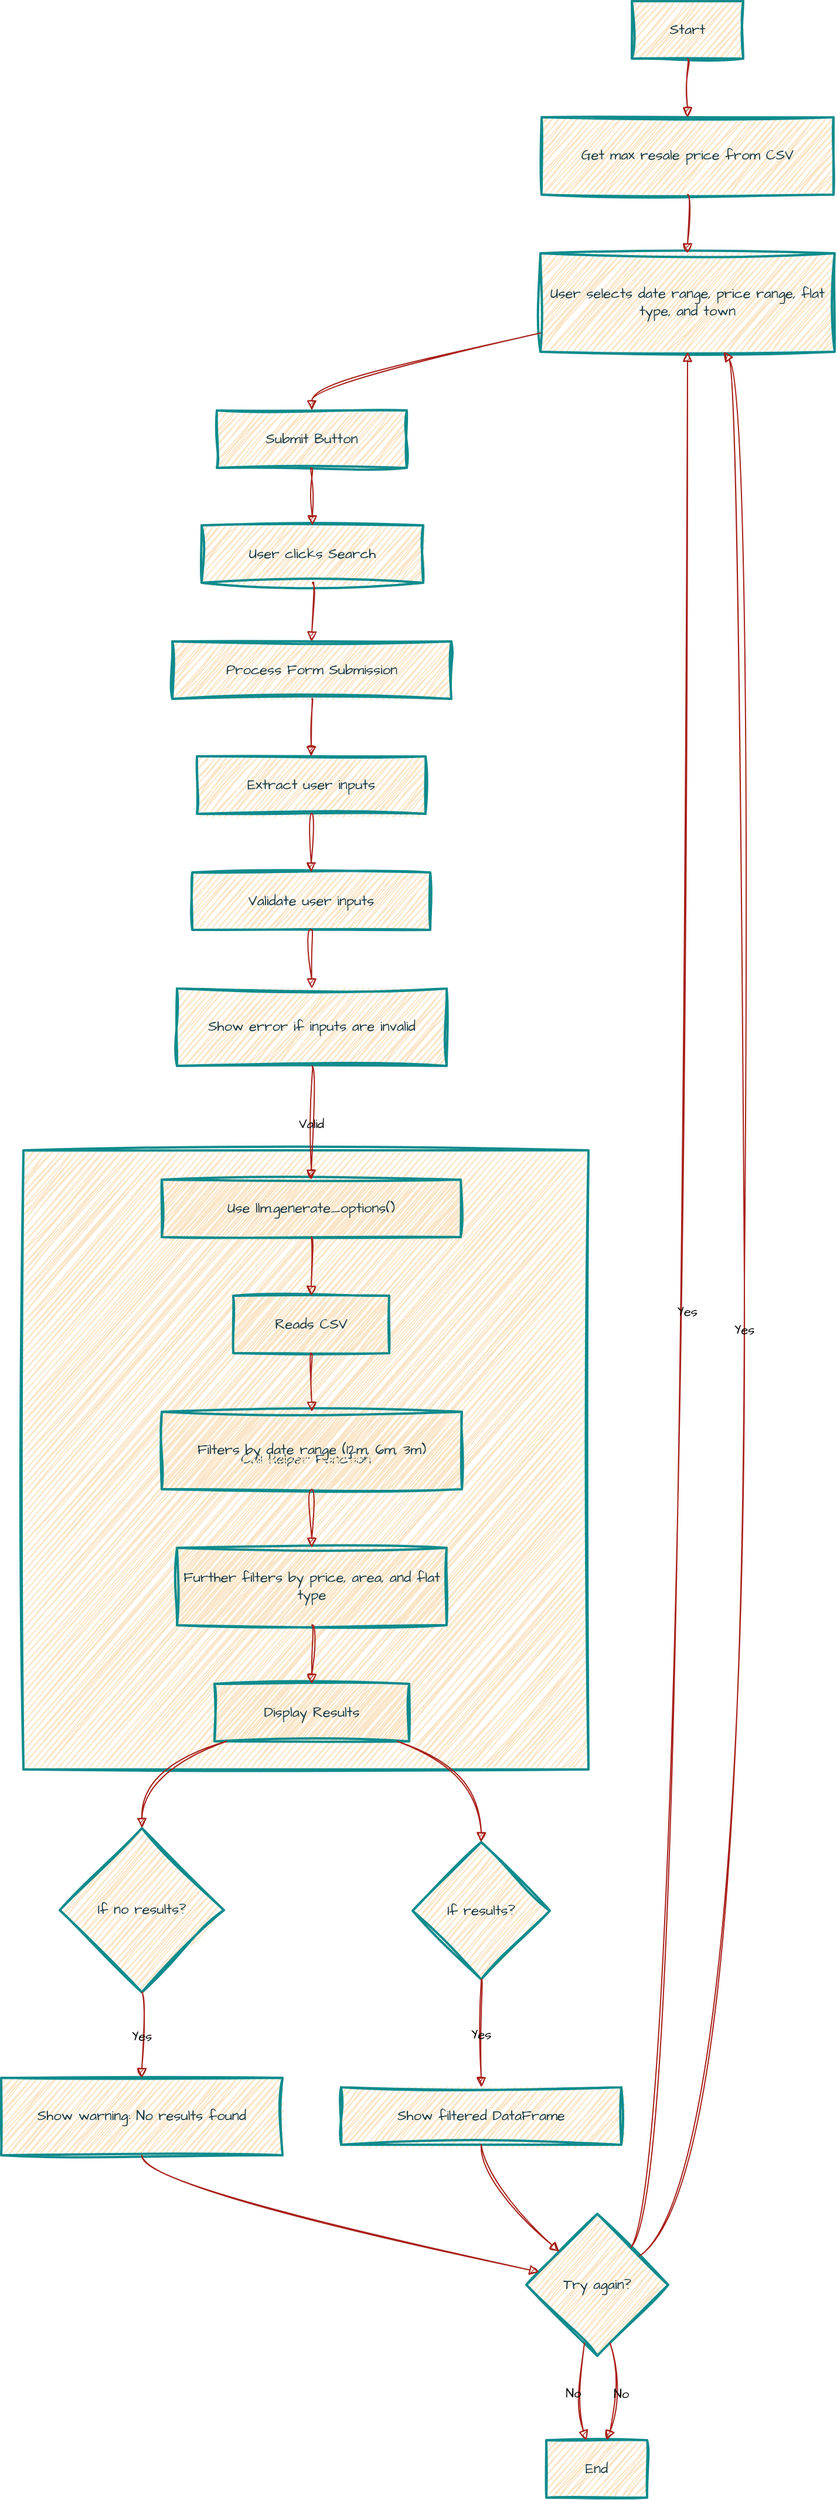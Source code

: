 <mxfile version="24.7.17">
  <diagram name="Page-1" id="BmjxwgZo7AhaH6XkmUSx">
    <mxGraphModel dx="954" dy="541" grid="1" gridSize="10" guides="1" tooltips="1" connect="1" arrows="1" fold="1" page="1" pageScale="1" pageWidth="827" pageHeight="1169" math="0" shadow="0">
      <root>
        <mxCell id="0" />
        <mxCell id="1" parent="0" />
        <mxCell id="qNmPbjIGTYpMyp21aEeo-276" value="Call Helper Function" style="whiteSpace=wrap;strokeWidth=2;sketch=1;hachureGap=4;jiggle=2;curveFitting=1;fontFamily=Architects Daughter;fontSource=https%3A%2F%2Ffonts.googleapis.com%2Fcss%3Ffamily%3DArchitects%2BDaughter;labelBackgroundColor=none;fillColor=#FAE5C7;strokeColor=#0F8B8D;fontColor=#143642;" vertex="1" parent="1">
          <mxGeometry x="79" y="1710" width="482" height="528" as="geometry" />
        </mxCell>
        <mxCell id="qNmPbjIGTYpMyp21aEeo-277" value="Start" style="whiteSpace=wrap;strokeWidth=2;sketch=1;hachureGap=4;jiggle=2;curveFitting=1;fontFamily=Architects Daughter;fontSource=https%3A%2F%2Ffonts.googleapis.com%2Fcss%3Ffamily%3DArchitects%2BDaughter;labelBackgroundColor=none;fillColor=#FAE5C7;strokeColor=#0F8B8D;fontColor=#143642;" vertex="1" parent="1">
          <mxGeometry x="598" y="730" width="95" height="49" as="geometry" />
        </mxCell>
        <mxCell id="qNmPbjIGTYpMyp21aEeo-278" value="Get max resale price from CSV" style="whiteSpace=wrap;strokeWidth=2;sketch=1;hachureGap=4;jiggle=2;curveFitting=1;fontFamily=Architects Daughter;fontSource=https%3A%2F%2Ffonts.googleapis.com%2Fcss%3Ffamily%3DArchitects%2BDaughter;labelBackgroundColor=none;fillColor=#FAE5C7;strokeColor=#0F8B8D;fontColor=#143642;" vertex="1" parent="1">
          <mxGeometry x="521" y="829" width="249" height="66" as="geometry" />
        </mxCell>
        <mxCell id="qNmPbjIGTYpMyp21aEeo-279" value="User selects date range, price range, flat type, and town" style="whiteSpace=wrap;strokeWidth=2;sketch=1;hachureGap=4;jiggle=2;curveFitting=1;fontFamily=Architects Daughter;fontSource=https%3A%2F%2Ffonts.googleapis.com%2Fcss%3Ffamily%3DArchitects%2BDaughter;labelBackgroundColor=none;fillColor=#FAE5C7;strokeColor=#0F8B8D;fontColor=#143642;" vertex="1" parent="1">
          <mxGeometry x="520" y="945" width="251" height="84" as="geometry" />
        </mxCell>
        <mxCell id="qNmPbjIGTYpMyp21aEeo-280" value="Submit Button" style="whiteSpace=wrap;strokeWidth=2;sketch=1;hachureGap=4;jiggle=2;curveFitting=1;fontFamily=Architects Daughter;fontSource=https%3A%2F%2Ffonts.googleapis.com%2Fcss%3Ffamily%3DArchitects%2BDaughter;labelBackgroundColor=none;fillColor=#FAE5C7;strokeColor=#0F8B8D;fontColor=#143642;" vertex="1" parent="1">
          <mxGeometry x="244" y="1079" width="162" height="49" as="geometry" />
        </mxCell>
        <mxCell id="qNmPbjIGTYpMyp21aEeo-281" value="User clicks Search" style="whiteSpace=wrap;strokeWidth=2;sketch=1;hachureGap=4;jiggle=2;curveFitting=1;fontFamily=Architects Daughter;fontSource=https%3A%2F%2Ffonts.googleapis.com%2Fcss%3Ffamily%3DArchitects%2BDaughter;labelBackgroundColor=none;fillColor=#FAE5C7;strokeColor=#0F8B8D;fontColor=#143642;" vertex="1" parent="1">
          <mxGeometry x="231" y="1177" width="189" height="49" as="geometry" />
        </mxCell>
        <mxCell id="qNmPbjIGTYpMyp21aEeo-282" value="Process Form Submission" style="whiteSpace=wrap;strokeWidth=2;sketch=1;hachureGap=4;jiggle=2;curveFitting=1;fontFamily=Architects Daughter;fontSource=https%3A%2F%2Ffonts.googleapis.com%2Fcss%3Ffamily%3DArchitects%2BDaughter;labelBackgroundColor=none;fillColor=#FAE5C7;strokeColor=#0F8B8D;fontColor=#143642;" vertex="1" parent="1">
          <mxGeometry x="206" y="1276" width="238" height="49" as="geometry" />
        </mxCell>
        <mxCell id="qNmPbjIGTYpMyp21aEeo-283" value="Extract user inputs" style="whiteSpace=wrap;strokeWidth=2;sketch=1;hachureGap=4;jiggle=2;curveFitting=1;fontFamily=Architects Daughter;fontSource=https%3A%2F%2Ffonts.googleapis.com%2Fcss%3Ffamily%3DArchitects%2BDaughter;labelBackgroundColor=none;fillColor=#FAE5C7;strokeColor=#0F8B8D;fontColor=#143642;" vertex="1" parent="1">
          <mxGeometry x="227" y="1374" width="195" height="49" as="geometry" />
        </mxCell>
        <mxCell id="qNmPbjIGTYpMyp21aEeo-284" value="Validate user inputs" style="whiteSpace=wrap;strokeWidth=2;sketch=1;hachureGap=4;jiggle=2;curveFitting=1;fontFamily=Architects Daughter;fontSource=https%3A%2F%2Ffonts.googleapis.com%2Fcss%3Ffamily%3DArchitects%2BDaughter;labelBackgroundColor=none;fillColor=#FAE5C7;strokeColor=#0F8B8D;fontColor=#143642;" vertex="1" parent="1">
          <mxGeometry x="223" y="1473" width="203" height="49" as="geometry" />
        </mxCell>
        <mxCell id="qNmPbjIGTYpMyp21aEeo-285" value="Show error if inputs are invalid" style="whiteSpace=wrap;strokeWidth=2;sketch=1;hachureGap=4;jiggle=2;curveFitting=1;fontFamily=Architects Daughter;fontSource=https%3A%2F%2Ffonts.googleapis.com%2Fcss%3Ffamily%3DArchitects%2BDaughter;labelBackgroundColor=none;fillColor=#FAE5C7;strokeColor=#0F8B8D;fontColor=#143642;" vertex="1" parent="1">
          <mxGeometry x="210" y="1572" width="230" height="66" as="geometry" />
        </mxCell>
        <mxCell id="qNmPbjIGTYpMyp21aEeo-286" value="Use llm.generate_options()" style="whiteSpace=wrap;strokeWidth=2;sketch=1;hachureGap=4;jiggle=2;curveFitting=1;fontFamily=Architects Daughter;fontSource=https%3A%2F%2Ffonts.googleapis.com%2Fcss%3Ffamily%3DArchitects%2BDaughter;labelBackgroundColor=none;fillColor=#FAE5C7;strokeColor=#0F8B8D;fontColor=#143642;" vertex="1" parent="1">
          <mxGeometry x="197" y="1735" width="255" height="49" as="geometry" />
        </mxCell>
        <mxCell id="qNmPbjIGTYpMyp21aEeo-287" value="Reads CSV" style="whiteSpace=wrap;strokeWidth=2;sketch=1;hachureGap=4;jiggle=2;curveFitting=1;fontFamily=Architects Daughter;fontSource=https%3A%2F%2Ffonts.googleapis.com%2Fcss%3Ffamily%3DArchitects%2BDaughter;labelBackgroundColor=none;fillColor=#FAE5C7;strokeColor=#0F8B8D;fontColor=#143642;" vertex="1" parent="1">
          <mxGeometry x="258" y="1834" width="133" height="49" as="geometry" />
        </mxCell>
        <mxCell id="qNmPbjIGTYpMyp21aEeo-288" value="Filters by date range (12m, 6m, 3m)" style="whiteSpace=wrap;strokeWidth=2;sketch=1;hachureGap=4;jiggle=2;curveFitting=1;fontFamily=Architects Daughter;fontSource=https%3A%2F%2Ffonts.googleapis.com%2Fcss%3Ffamily%3DArchitects%2BDaughter;labelBackgroundColor=none;fillColor=#FAE5C7;strokeColor=#0F8B8D;fontColor=#143642;" vertex="1" parent="1">
          <mxGeometry x="197" y="1933" width="256" height="66" as="geometry" />
        </mxCell>
        <mxCell id="qNmPbjIGTYpMyp21aEeo-289" value="Further filters by price, area, and flat type" style="whiteSpace=wrap;strokeWidth=2;sketch=1;hachureGap=4;jiggle=2;curveFitting=1;fontFamily=Architects Daughter;fontSource=https%3A%2F%2Ffonts.googleapis.com%2Fcss%3Ffamily%3DArchitects%2BDaughter;labelBackgroundColor=none;fillColor=#FAE5C7;strokeColor=#0F8B8D;fontColor=#143642;" vertex="1" parent="1">
          <mxGeometry x="210" y="2049" width="230" height="66" as="geometry" />
        </mxCell>
        <mxCell id="qNmPbjIGTYpMyp21aEeo-290" value="Display Results" style="whiteSpace=wrap;strokeWidth=2;sketch=1;hachureGap=4;jiggle=2;curveFitting=1;fontFamily=Architects Daughter;fontSource=https%3A%2F%2Ffonts.googleapis.com%2Fcss%3Ffamily%3DArchitects%2BDaughter;labelBackgroundColor=none;fillColor=#FAE5C7;strokeColor=#0F8B8D;fontColor=#143642;" vertex="1" parent="1">
          <mxGeometry x="242" y="2165" width="166" height="49" as="geometry" />
        </mxCell>
        <mxCell id="qNmPbjIGTYpMyp21aEeo-291" value="If no results?" style="rhombus;strokeWidth=2;whiteSpace=wrap;sketch=1;hachureGap=4;jiggle=2;curveFitting=1;fontFamily=Architects Daughter;fontSource=https%3A%2F%2Ffonts.googleapis.com%2Fcss%3Ffamily%3DArchitects%2BDaughter;labelBackgroundColor=none;fillColor=#FAE5C7;strokeColor=#0F8B8D;fontColor=#143642;" vertex="1" parent="1">
          <mxGeometry x="110" y="2288" width="140" height="140" as="geometry" />
        </mxCell>
        <mxCell id="qNmPbjIGTYpMyp21aEeo-292" value="Show warning: No results found" style="whiteSpace=wrap;strokeWidth=2;sketch=1;hachureGap=4;jiggle=2;curveFitting=1;fontFamily=Architects Daughter;fontSource=https%3A%2F%2Ffonts.googleapis.com%2Fcss%3Ffamily%3DArchitects%2BDaughter;labelBackgroundColor=none;fillColor=#FAE5C7;strokeColor=#0F8B8D;fontColor=#143642;" vertex="1" parent="1">
          <mxGeometry x="60" y="2501" width="240" height="66" as="geometry" />
        </mxCell>
        <mxCell id="qNmPbjIGTYpMyp21aEeo-293" value="If results?" style="rhombus;strokeWidth=2;whiteSpace=wrap;sketch=1;hachureGap=4;jiggle=2;curveFitting=1;fontFamily=Architects Daughter;fontSource=https%3A%2F%2Ffonts.googleapis.com%2Fcss%3Ffamily%3DArchitects%2BDaughter;labelBackgroundColor=none;fillColor=#FAE5C7;strokeColor=#0F8B8D;fontColor=#143642;" vertex="1" parent="1">
          <mxGeometry x="411" y="2300" width="117" height="117" as="geometry" />
        </mxCell>
        <mxCell id="qNmPbjIGTYpMyp21aEeo-294" value="Show filtered DataFrame" style="whiteSpace=wrap;strokeWidth=2;sketch=1;hachureGap=4;jiggle=2;curveFitting=1;fontFamily=Architects Daughter;fontSource=https%3A%2F%2Ffonts.googleapis.com%2Fcss%3Ffamily%3DArchitects%2BDaughter;labelBackgroundColor=none;fillColor=#FAE5C7;strokeColor=#0F8B8D;fontColor=#143642;" vertex="1" parent="1">
          <mxGeometry x="350" y="2509" width="239" height="49" as="geometry" />
        </mxCell>
        <mxCell id="qNmPbjIGTYpMyp21aEeo-295" value="End" style="whiteSpace=wrap;strokeWidth=2;sketch=1;hachureGap=4;jiggle=2;curveFitting=1;fontFamily=Architects Daughter;fontSource=https%3A%2F%2Ffonts.googleapis.com%2Fcss%3Ffamily%3DArchitects%2BDaughter;labelBackgroundColor=none;fillColor=#FAE5C7;strokeColor=#0F8B8D;fontColor=#143642;" vertex="1" parent="1">
          <mxGeometry x="525" y="2810" width="86" height="49" as="geometry" />
        </mxCell>
        <mxCell id="qNmPbjIGTYpMyp21aEeo-296" value="Try again?" style="rhombus;strokeWidth=2;whiteSpace=wrap;sketch=1;hachureGap=4;jiggle=2;curveFitting=1;fontFamily=Architects Daughter;fontSource=https%3A%2F%2Ffonts.googleapis.com%2Fcss%3Ffamily%3DArchitects%2BDaughter;labelBackgroundColor=none;fillColor=#FAE5C7;strokeColor=#0F8B8D;fontColor=#143642;" vertex="1" parent="1">
          <mxGeometry x="508" y="2617" width="121" height="121" as="geometry" />
        </mxCell>
        <mxCell id="qNmPbjIGTYpMyp21aEeo-297" value="" style="curved=1;startArrow=none;endArrow=block;exitX=0.5;exitY=0.99;entryX=0.5;entryY=-0.01;rounded=0;sketch=1;hachureGap=4;jiggle=2;curveFitting=1;fontFamily=Architects Daughter;fontSource=https%3A%2F%2Ffonts.googleapis.com%2Fcss%3Ffamily%3DArchitects%2BDaughter;labelBackgroundColor=none;strokeColor=#A8201A;fontColor=default;" edge="1" parent="1" source="qNmPbjIGTYpMyp21aEeo-277" target="qNmPbjIGTYpMyp21aEeo-278">
          <mxGeometry relative="1" as="geometry">
            <Array as="points" />
          </mxGeometry>
        </mxCell>
        <mxCell id="qNmPbjIGTYpMyp21aEeo-298" value="" style="curved=1;startArrow=none;endArrow=block;exitX=0.5;exitY=1;entryX=0.5;entryY=0;rounded=0;sketch=1;hachureGap=4;jiggle=2;curveFitting=1;fontFamily=Architects Daughter;fontSource=https%3A%2F%2Ffonts.googleapis.com%2Fcss%3Ffamily%3DArchitects%2BDaughter;labelBackgroundColor=none;strokeColor=#A8201A;fontColor=default;" edge="1" parent="1" source="qNmPbjIGTYpMyp21aEeo-278" target="qNmPbjIGTYpMyp21aEeo-279">
          <mxGeometry relative="1" as="geometry">
            <Array as="points" />
          </mxGeometry>
        </mxCell>
        <mxCell id="qNmPbjIGTYpMyp21aEeo-299" value="" style="curved=1;startArrow=none;endArrow=block;exitX=0;exitY=0.81;entryX=0.5;entryY=-0.01;rounded=0;sketch=1;hachureGap=4;jiggle=2;curveFitting=1;fontFamily=Architects Daughter;fontSource=https%3A%2F%2Ffonts.googleapis.com%2Fcss%3Ffamily%3DArchitects%2BDaughter;labelBackgroundColor=none;strokeColor=#A8201A;fontColor=default;" edge="1" parent="1" source="qNmPbjIGTYpMyp21aEeo-279" target="qNmPbjIGTYpMyp21aEeo-280">
          <mxGeometry relative="1" as="geometry">
            <Array as="points">
              <mxPoint x="325" y="1054" />
            </Array>
          </mxGeometry>
        </mxCell>
        <mxCell id="qNmPbjIGTYpMyp21aEeo-300" value="" style="curved=1;startArrow=none;endArrow=block;exitX=0.5;exitY=0.98;entryX=0.5;entryY=0;rounded=0;sketch=1;hachureGap=4;jiggle=2;curveFitting=1;fontFamily=Architects Daughter;fontSource=https%3A%2F%2Ffonts.googleapis.com%2Fcss%3Ffamily%3DArchitects%2BDaughter;labelBackgroundColor=none;strokeColor=#A8201A;fontColor=default;" edge="1" parent="1" source="qNmPbjIGTYpMyp21aEeo-280" target="qNmPbjIGTYpMyp21aEeo-281">
          <mxGeometry relative="1" as="geometry">
            <Array as="points" />
          </mxGeometry>
        </mxCell>
        <mxCell id="qNmPbjIGTYpMyp21aEeo-301" value="" style="curved=1;startArrow=none;endArrow=block;exitX=0.5;exitY=1;entryX=0.5;entryY=0;rounded=0;sketch=1;hachureGap=4;jiggle=2;curveFitting=1;fontFamily=Architects Daughter;fontSource=https%3A%2F%2Ffonts.googleapis.com%2Fcss%3Ffamily%3DArchitects%2BDaughter;labelBackgroundColor=none;strokeColor=#A8201A;fontColor=default;" edge="1" parent="1" source="qNmPbjIGTYpMyp21aEeo-281" target="qNmPbjIGTYpMyp21aEeo-282">
          <mxGeometry relative="1" as="geometry">
            <Array as="points" />
          </mxGeometry>
        </mxCell>
        <mxCell id="qNmPbjIGTYpMyp21aEeo-302" value="" style="curved=1;startArrow=none;endArrow=block;exitX=0.5;exitY=0.99;entryX=0.5;entryY=0.01;rounded=0;sketch=1;hachureGap=4;jiggle=2;curveFitting=1;fontFamily=Architects Daughter;fontSource=https%3A%2F%2Ffonts.googleapis.com%2Fcss%3Ffamily%3DArchitects%2BDaughter;labelBackgroundColor=none;strokeColor=#A8201A;fontColor=default;" edge="1" parent="1" source="qNmPbjIGTYpMyp21aEeo-282" target="qNmPbjIGTYpMyp21aEeo-283">
          <mxGeometry relative="1" as="geometry">
            <Array as="points" />
          </mxGeometry>
        </mxCell>
        <mxCell id="qNmPbjIGTYpMyp21aEeo-303" value="" style="curved=1;startArrow=none;endArrow=block;exitX=0.5;exitY=1;entryX=0.5;entryY=0;rounded=0;sketch=1;hachureGap=4;jiggle=2;curveFitting=1;fontFamily=Architects Daughter;fontSource=https%3A%2F%2Ffonts.googleapis.com%2Fcss%3Ffamily%3DArchitects%2BDaughter;labelBackgroundColor=none;strokeColor=#A8201A;fontColor=default;" edge="1" parent="1" source="qNmPbjIGTYpMyp21aEeo-283" target="qNmPbjIGTYpMyp21aEeo-284">
          <mxGeometry relative="1" as="geometry">
            <Array as="points" />
          </mxGeometry>
        </mxCell>
        <mxCell id="qNmPbjIGTYpMyp21aEeo-304" value="" style="curved=1;startArrow=none;endArrow=block;exitX=0.5;exitY=0.99;entryX=0.5;entryY=-0.01;rounded=0;sketch=1;hachureGap=4;jiggle=2;curveFitting=1;fontFamily=Architects Daughter;fontSource=https%3A%2F%2Ffonts.googleapis.com%2Fcss%3Ffamily%3DArchitects%2BDaughter;labelBackgroundColor=none;strokeColor=#A8201A;fontColor=default;" edge="1" parent="1" source="qNmPbjIGTYpMyp21aEeo-284" target="qNmPbjIGTYpMyp21aEeo-285">
          <mxGeometry relative="1" as="geometry">
            <Array as="points" />
          </mxGeometry>
        </mxCell>
        <mxCell id="qNmPbjIGTYpMyp21aEeo-305" value="Valid" style="curved=1;startArrow=none;endArrow=block;exitX=0.5;exitY=1;entryX=0.5;entryY=0.01;rounded=0;sketch=1;hachureGap=4;jiggle=2;curveFitting=1;fontFamily=Architects Daughter;fontSource=https%3A%2F%2Ffonts.googleapis.com%2Fcss%3Ffamily%3DArchitects%2BDaughter;labelBackgroundColor=none;strokeColor=#A8201A;fontColor=default;" edge="1" parent="1" source="qNmPbjIGTYpMyp21aEeo-285" target="qNmPbjIGTYpMyp21aEeo-286">
          <mxGeometry relative="1" as="geometry">
            <Array as="points" />
          </mxGeometry>
        </mxCell>
        <mxCell id="qNmPbjIGTYpMyp21aEeo-306" value="" style="curved=1;startArrow=none;endArrow=block;exitX=0.5;exitY=1;entryX=0.5;entryY=0;rounded=0;sketch=1;hachureGap=4;jiggle=2;curveFitting=1;fontFamily=Architects Daughter;fontSource=https%3A%2F%2Ffonts.googleapis.com%2Fcss%3Ffamily%3DArchitects%2BDaughter;labelBackgroundColor=none;strokeColor=#A8201A;fontColor=default;" edge="1" parent="1" source="qNmPbjIGTYpMyp21aEeo-286" target="qNmPbjIGTYpMyp21aEeo-287">
          <mxGeometry relative="1" as="geometry">
            <Array as="points" />
          </mxGeometry>
        </mxCell>
        <mxCell id="qNmPbjIGTYpMyp21aEeo-307" value="" style="curved=1;startArrow=none;endArrow=block;exitX=0.5;exitY=0.99;entryX=0.5;entryY=-0.01;rounded=0;sketch=1;hachureGap=4;jiggle=2;curveFitting=1;fontFamily=Architects Daughter;fontSource=https%3A%2F%2Ffonts.googleapis.com%2Fcss%3Ffamily%3DArchitects%2BDaughter;labelBackgroundColor=none;strokeColor=#A8201A;fontColor=default;" edge="1" parent="1" source="qNmPbjIGTYpMyp21aEeo-287" target="qNmPbjIGTYpMyp21aEeo-288">
          <mxGeometry relative="1" as="geometry">
            <Array as="points" />
          </mxGeometry>
        </mxCell>
        <mxCell id="qNmPbjIGTYpMyp21aEeo-308" value="" style="curved=1;startArrow=none;endArrow=block;exitX=0.5;exitY=1;entryX=0.5;entryY=0;rounded=0;sketch=1;hachureGap=4;jiggle=2;curveFitting=1;fontFamily=Architects Daughter;fontSource=https%3A%2F%2Ffonts.googleapis.com%2Fcss%3Ffamily%3DArchitects%2BDaughter;labelBackgroundColor=none;strokeColor=#A8201A;fontColor=default;" edge="1" parent="1" source="qNmPbjIGTYpMyp21aEeo-288" target="qNmPbjIGTYpMyp21aEeo-289">
          <mxGeometry relative="1" as="geometry">
            <Array as="points" />
          </mxGeometry>
        </mxCell>
        <mxCell id="qNmPbjIGTYpMyp21aEeo-309" value="" style="curved=1;startArrow=none;endArrow=block;exitX=0.5;exitY=1;entryX=0.5;entryY=0;rounded=0;sketch=1;hachureGap=4;jiggle=2;curveFitting=1;fontFamily=Architects Daughter;fontSource=https%3A%2F%2Ffonts.googleapis.com%2Fcss%3Ffamily%3DArchitects%2BDaughter;labelBackgroundColor=none;strokeColor=#A8201A;fontColor=default;" edge="1" parent="1" source="qNmPbjIGTYpMyp21aEeo-289" target="qNmPbjIGTYpMyp21aEeo-290">
          <mxGeometry relative="1" as="geometry">
            <Array as="points" />
          </mxGeometry>
        </mxCell>
        <mxCell id="qNmPbjIGTYpMyp21aEeo-310" value="" style="curved=1;startArrow=none;endArrow=block;exitX=0.07;exitY=0.99;entryX=0.5;entryY=0;rounded=0;sketch=1;hachureGap=4;jiggle=2;curveFitting=1;fontFamily=Architects Daughter;fontSource=https%3A%2F%2Ffonts.googleapis.com%2Fcss%3Ffamily%3DArchitects%2BDaughter;labelBackgroundColor=none;strokeColor=#A8201A;fontColor=default;" edge="1" parent="1" source="qNmPbjIGTYpMyp21aEeo-290" target="qNmPbjIGTYpMyp21aEeo-291">
          <mxGeometry relative="1" as="geometry">
            <Array as="points">
              <mxPoint x="180" y="2238" />
            </Array>
          </mxGeometry>
        </mxCell>
        <mxCell id="qNmPbjIGTYpMyp21aEeo-311" value="" style="curved=1;startArrow=none;endArrow=block;exitX=0.93;exitY=0.99;entryX=0.5;entryY=0;rounded=0;sketch=1;hachureGap=4;jiggle=2;curveFitting=1;fontFamily=Architects Daughter;fontSource=https%3A%2F%2Ffonts.googleapis.com%2Fcss%3Ffamily%3DArchitects%2BDaughter;labelBackgroundColor=none;strokeColor=#A8201A;fontColor=default;" edge="1" parent="1" source="qNmPbjIGTYpMyp21aEeo-290" target="qNmPbjIGTYpMyp21aEeo-293">
          <mxGeometry relative="1" as="geometry">
            <Array as="points">
              <mxPoint x="470" y="2238" />
            </Array>
          </mxGeometry>
        </mxCell>
        <mxCell id="qNmPbjIGTYpMyp21aEeo-312" value="Yes" style="curved=1;startArrow=none;endArrow=block;exitX=0.5;exitY=1;entryX=0.5;entryY=-0.01;rounded=0;sketch=1;hachureGap=4;jiggle=2;curveFitting=1;fontFamily=Architects Daughter;fontSource=https%3A%2F%2Ffonts.googleapis.com%2Fcss%3Ffamily%3DArchitects%2BDaughter;labelBackgroundColor=none;strokeColor=#A8201A;fontColor=default;" edge="1" parent="1" source="qNmPbjIGTYpMyp21aEeo-291" target="qNmPbjIGTYpMyp21aEeo-292">
          <mxGeometry relative="1" as="geometry">
            <Array as="points" />
          </mxGeometry>
        </mxCell>
        <mxCell id="qNmPbjIGTYpMyp21aEeo-313" value="" style="curved=1;startArrow=none;endArrow=block;exitX=0.5;exitY=1;entryX=0;entryY=0.39;rounded=0;sketch=1;hachureGap=4;jiggle=2;curveFitting=1;fontFamily=Architects Daughter;fontSource=https%3A%2F%2Ffonts.googleapis.com%2Fcss%3Ffamily%3DArchitects%2BDaughter;labelBackgroundColor=none;strokeColor=#A8201A;fontColor=default;" edge="1" parent="1" source="qNmPbjIGTYpMyp21aEeo-292" target="qNmPbjIGTYpMyp21aEeo-296">
          <mxGeometry relative="1" as="geometry">
            <Array as="points">
              <mxPoint x="180" y="2592" />
            </Array>
          </mxGeometry>
        </mxCell>
        <mxCell id="qNmPbjIGTYpMyp21aEeo-314" value="Yes" style="curved=1;startArrow=none;endArrow=block;exitX=0.95;exitY=0;entryX=0.5;entryY=0.99;rounded=0;sketch=1;hachureGap=4;jiggle=2;curveFitting=1;fontFamily=Architects Daughter;fontSource=https%3A%2F%2Ffonts.googleapis.com%2Fcss%3Ffamily%3DArchitects%2BDaughter;labelBackgroundColor=none;strokeColor=#A8201A;fontColor=default;" edge="1" parent="1" source="qNmPbjIGTYpMyp21aEeo-296" target="qNmPbjIGTYpMyp21aEeo-279">
          <mxGeometry relative="1" as="geometry">
            <Array as="points">
              <mxPoint x="645" y="2592" />
            </Array>
          </mxGeometry>
        </mxCell>
        <mxCell id="qNmPbjIGTYpMyp21aEeo-315" value="No" style="curved=1;startArrow=none;endArrow=block;exitX=0.39;exitY=1;entryX=0.4;entryY=0;rounded=0;sketch=1;hachureGap=4;jiggle=2;curveFitting=1;fontFamily=Architects Daughter;fontSource=https%3A%2F%2Ffonts.googleapis.com%2Fcss%3Ffamily%3DArchitects%2BDaughter;labelBackgroundColor=none;strokeColor=#A8201A;fontColor=default;" edge="1" parent="1" source="qNmPbjIGTYpMyp21aEeo-296" target="qNmPbjIGTYpMyp21aEeo-295">
          <mxGeometry relative="1" as="geometry">
            <Array as="points">
              <mxPoint x="547" y="2774" />
            </Array>
          </mxGeometry>
        </mxCell>
        <mxCell id="qNmPbjIGTYpMyp21aEeo-316" value="Yes" style="curved=1;startArrow=none;endArrow=block;exitX=0.5;exitY=1;entryX=0.5;entryY=0.01;rounded=0;sketch=1;hachureGap=4;jiggle=2;curveFitting=1;fontFamily=Architects Daughter;fontSource=https%3A%2F%2Ffonts.googleapis.com%2Fcss%3Ffamily%3DArchitects%2BDaughter;labelBackgroundColor=none;strokeColor=#A8201A;fontColor=default;" edge="1" parent="1" source="qNmPbjIGTYpMyp21aEeo-293" target="qNmPbjIGTYpMyp21aEeo-294">
          <mxGeometry relative="1" as="geometry">
            <Array as="points" />
          </mxGeometry>
        </mxCell>
        <mxCell id="qNmPbjIGTYpMyp21aEeo-317" value="" style="curved=1;startArrow=none;endArrow=block;exitX=0.5;exitY=1;entryX=0;entryY=0.06;rounded=0;sketch=1;hachureGap=4;jiggle=2;curveFitting=1;fontFamily=Architects Daughter;fontSource=https%3A%2F%2Ffonts.googleapis.com%2Fcss%3Ffamily%3DArchitects%2BDaughter;labelBackgroundColor=none;strokeColor=#A8201A;fontColor=default;" edge="1" parent="1" source="qNmPbjIGTYpMyp21aEeo-294" target="qNmPbjIGTYpMyp21aEeo-296">
          <mxGeometry relative="1" as="geometry">
            <Array as="points">
              <mxPoint x="470" y="2592" />
            </Array>
          </mxGeometry>
        </mxCell>
        <mxCell id="qNmPbjIGTYpMyp21aEeo-318" value="Yes" style="curved=1;startArrow=none;endArrow=block;exitX=1;exitY=0.16;entryX=0.62;entryY=0.99;rounded=0;sketch=1;hachureGap=4;jiggle=2;curveFitting=1;fontFamily=Architects Daughter;fontSource=https%3A%2F%2Ffonts.googleapis.com%2Fcss%3Ffamily%3DArchitects%2BDaughter;labelBackgroundColor=none;strokeColor=#A8201A;fontColor=default;" edge="1" parent="1" source="qNmPbjIGTYpMyp21aEeo-296" target="qNmPbjIGTYpMyp21aEeo-279">
          <mxGeometry relative="1" as="geometry">
            <Array as="points">
              <mxPoint x="694" y="2592" />
              <mxPoint x="694" y="1054" />
            </Array>
          </mxGeometry>
        </mxCell>
        <mxCell id="qNmPbjIGTYpMyp21aEeo-319" value="No" style="curved=1;startArrow=none;endArrow=block;exitX=0.61;exitY=1;entryX=0.6;entryY=0;rounded=0;sketch=1;hachureGap=4;jiggle=2;curveFitting=1;fontFamily=Architects Daughter;fontSource=https%3A%2F%2Ffonts.googleapis.com%2Fcss%3Ffamily%3DArchitects%2BDaughter;labelBackgroundColor=none;strokeColor=#A8201A;fontColor=default;" edge="1" parent="1" source="qNmPbjIGTYpMyp21aEeo-296" target="qNmPbjIGTYpMyp21aEeo-295">
          <mxGeometry relative="1" as="geometry">
            <Array as="points">
              <mxPoint x="590" y="2774" />
            </Array>
          </mxGeometry>
        </mxCell>
      </root>
    </mxGraphModel>
  </diagram>
</mxfile>
